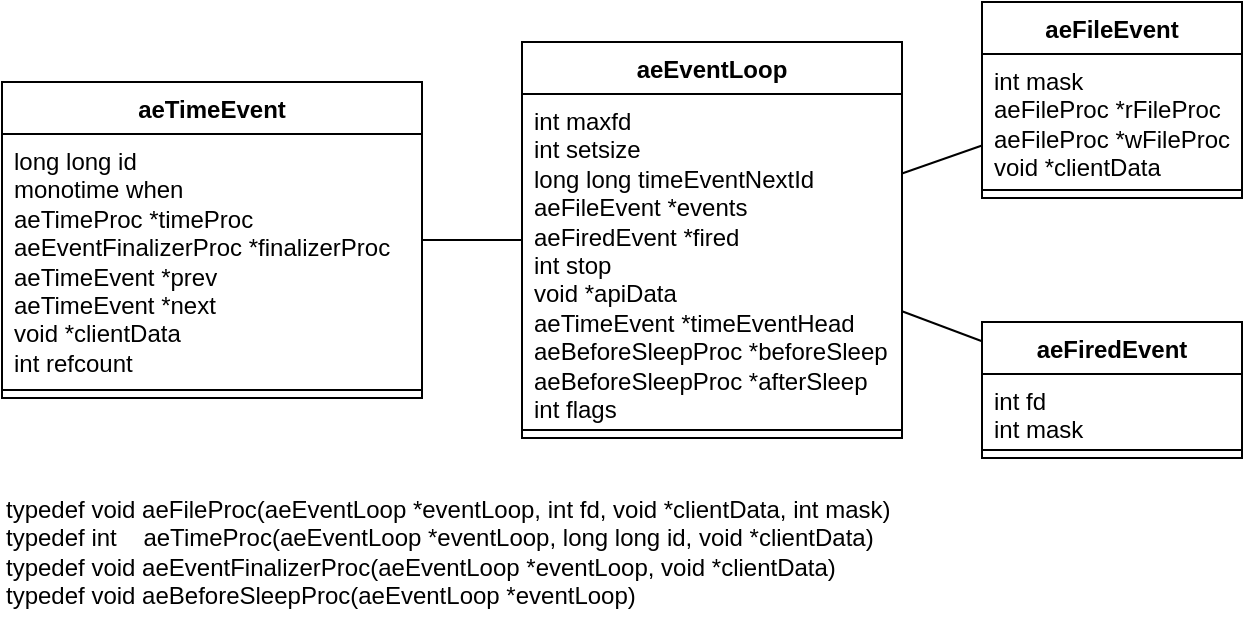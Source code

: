 <mxfile version="24.7.6">
  <diagram name="第 1 页" id="fbZ4eJKub5ci0H8JDxti">
    <mxGraphModel dx="1207" dy="691" grid="1" gridSize="10" guides="1" tooltips="1" connect="1" arrows="1" fold="1" page="1" pageScale="1" pageWidth="827" pageHeight="1169" math="0" shadow="0">
      <root>
        <mxCell id="0" />
        <mxCell id="1" parent="0" />
        <mxCell id="O63pCWCleblXzCytZlu1-1" value="aeEventLoop" style="swimlane;fontStyle=1;align=center;verticalAlign=top;childLayout=stackLayout;horizontal=1;startSize=26;horizontalStack=0;resizeParent=1;resizeParentMax=0;resizeLast=0;collapsible=1;marginBottom=0;whiteSpace=wrap;html=1;" parent="1" vertex="1">
          <mxGeometry x="310" y="110" width="190" height="198" as="geometry" />
        </mxCell>
        <mxCell id="O63pCWCleblXzCytZlu1-2" value="int maxfd&lt;div&gt;int setsize&lt;/div&gt;&lt;div&gt;long long timeEventNextId&lt;/div&gt;&lt;div&gt;aeFileEvent *events&lt;/div&gt;&lt;div&gt;aeFiredEvent *fired&lt;/div&gt;&lt;div&gt;int stop&lt;/div&gt;&lt;div&gt;void *apiData&lt;/div&gt;&lt;div&gt;aeTimeEvent *timeEventHead&lt;/div&gt;&lt;div&gt;aeBeforeSleepProc *beforeSleep&lt;/div&gt;&lt;div&gt;aeBeforeSleepProc *afterSleep&lt;/div&gt;&lt;div&gt;int flags&lt;/div&gt;" style="text;strokeColor=none;fillColor=none;align=left;verticalAlign=top;spacingLeft=4;spacingRight=4;overflow=hidden;rotatable=0;points=[[0,0.5],[1,0.5]];portConstraint=eastwest;whiteSpace=wrap;html=1;" parent="O63pCWCleblXzCytZlu1-1" vertex="1">
          <mxGeometry y="26" width="190" height="164" as="geometry" />
        </mxCell>
        <mxCell id="O63pCWCleblXzCytZlu1-3" value="" style="line;strokeWidth=1;fillColor=none;align=left;verticalAlign=middle;spacingTop=-1;spacingLeft=3;spacingRight=3;rotatable=0;labelPosition=right;points=[];portConstraint=eastwest;strokeColor=inherit;" parent="O63pCWCleblXzCytZlu1-1" vertex="1">
          <mxGeometry y="190" width="190" height="8" as="geometry" />
        </mxCell>
        <mxCell id="O63pCWCleblXzCytZlu1-5" value="aeFileEvent" style="swimlane;fontStyle=1;align=center;verticalAlign=top;childLayout=stackLayout;horizontal=1;startSize=26;horizontalStack=0;resizeParent=1;resizeParentMax=0;resizeLast=0;collapsible=1;marginBottom=0;whiteSpace=wrap;html=1;" parent="1" vertex="1">
          <mxGeometry x="540" y="90" width="130" height="98" as="geometry" />
        </mxCell>
        <mxCell id="O63pCWCleblXzCytZlu1-6" value="int mask&lt;div&gt;aeFileProc *rFileProc&lt;/div&gt;&lt;div&gt;aeFileProc *wFileProc&lt;/div&gt;&lt;div&gt;void *clientData&lt;/div&gt;" style="text;strokeColor=none;fillColor=none;align=left;verticalAlign=top;spacingLeft=4;spacingRight=4;overflow=hidden;rotatable=0;points=[[0,0.5],[1,0.5]];portConstraint=eastwest;whiteSpace=wrap;html=1;" parent="O63pCWCleblXzCytZlu1-5" vertex="1">
          <mxGeometry y="26" width="130" height="64" as="geometry" />
        </mxCell>
        <mxCell id="O63pCWCleblXzCytZlu1-7" value="" style="line;strokeWidth=1;fillColor=none;align=left;verticalAlign=middle;spacingTop=-1;spacingLeft=3;spacingRight=3;rotatable=0;labelPosition=right;points=[];portConstraint=eastwest;strokeColor=inherit;" parent="O63pCWCleblXzCytZlu1-5" vertex="1">
          <mxGeometry y="90" width="130" height="8" as="geometry" />
        </mxCell>
        <mxCell id="O63pCWCleblXzCytZlu1-9" value="aeFiredEvent" style="swimlane;fontStyle=1;align=center;verticalAlign=top;childLayout=stackLayout;horizontal=1;startSize=26;horizontalStack=0;resizeParent=1;resizeParentMax=0;resizeLast=0;collapsible=1;marginBottom=0;whiteSpace=wrap;html=1;" parent="1" vertex="1">
          <mxGeometry x="540" y="250" width="130" height="68" as="geometry" />
        </mxCell>
        <mxCell id="O63pCWCleblXzCytZlu1-10" value="int fd&lt;div&gt;int mask&lt;/div&gt;" style="text;strokeColor=none;fillColor=none;align=left;verticalAlign=top;spacingLeft=4;spacingRight=4;overflow=hidden;rotatable=0;points=[[0,0.5],[1,0.5]];portConstraint=eastwest;whiteSpace=wrap;html=1;" parent="O63pCWCleblXzCytZlu1-9" vertex="1">
          <mxGeometry y="26" width="130" height="34" as="geometry" />
        </mxCell>
        <mxCell id="O63pCWCleblXzCytZlu1-11" value="" style="line;strokeWidth=1;fillColor=none;align=left;verticalAlign=middle;spacingTop=-1;spacingLeft=3;spacingRight=3;rotatable=0;labelPosition=right;points=[];portConstraint=eastwest;strokeColor=inherit;" parent="O63pCWCleblXzCytZlu1-9" vertex="1">
          <mxGeometry y="60" width="130" height="8" as="geometry" />
        </mxCell>
        <mxCell id="O63pCWCleblXzCytZlu1-17" value="aeTimeEvent" style="swimlane;fontStyle=1;align=center;verticalAlign=top;childLayout=stackLayout;horizontal=1;startSize=26;horizontalStack=0;resizeParent=1;resizeParentMax=0;resizeLast=0;collapsible=1;marginBottom=0;whiteSpace=wrap;html=1;" parent="1" vertex="1">
          <mxGeometry x="50" y="130" width="210" height="158" as="geometry" />
        </mxCell>
        <mxCell id="O63pCWCleblXzCytZlu1-18" value="long long id&lt;div&gt;monotime when&lt;/div&gt;&lt;div&gt;aeTimeProc *timeProc&lt;/div&gt;&lt;div&gt;aeEventFinalizerProc *finalizerProc&lt;/div&gt;&lt;div&gt;aeTimeEvent *prev&lt;/div&gt;&lt;div&gt;aeTimeEvent *next&lt;br&gt;&lt;/div&gt;&lt;div&gt;void *clientData&lt;/div&gt;&lt;div&gt;int refcount&lt;/div&gt;" style="text;strokeColor=none;fillColor=none;align=left;verticalAlign=top;spacingLeft=4;spacingRight=4;overflow=hidden;rotatable=0;points=[[0,0.5],[1,0.5]];portConstraint=eastwest;whiteSpace=wrap;html=1;" parent="O63pCWCleblXzCytZlu1-17" vertex="1">
          <mxGeometry y="26" width="210" height="124" as="geometry" />
        </mxCell>
        <mxCell id="O63pCWCleblXzCytZlu1-19" value="" style="line;strokeWidth=1;fillColor=none;align=left;verticalAlign=middle;spacingTop=-1;spacingLeft=3;spacingRight=3;rotatable=0;labelPosition=right;points=[];portConstraint=eastwest;strokeColor=inherit;" parent="O63pCWCleblXzCytZlu1-17" vertex="1">
          <mxGeometry y="150" width="210" height="8" as="geometry" />
        </mxCell>
        <mxCell id="O63pCWCleblXzCytZlu1-23" value="typedef void aeFileProc(aeEventLoop *eventLoop, int fd, void *clientData, int mask)&#xa;typedef int    aeTimeProc(aeEventLoop *eventLoop, long long id, void *clientData)&#xa;typedef void aeEventFinalizerProc(aeEventLoop *eventLoop, void *clientData)&#xa;typedef void aeBeforeSleepProc(aeEventLoop *eventLoop)" style="text;whiteSpace=wrap;" parent="1" vertex="1">
          <mxGeometry x="50" y="330" width="460" height="80" as="geometry" />
        </mxCell>
        <mxCell id="O63pCWCleblXzCytZlu1-24" value="" style="endArrow=none;html=1;rounded=0;" parent="1" source="O63pCWCleblXzCytZlu1-1" target="O63pCWCleblXzCytZlu1-5" edge="1">
          <mxGeometry width="50" height="50" relative="1" as="geometry">
            <mxPoint x="700" y="380" as="sourcePoint" />
            <mxPoint x="750" y="330" as="targetPoint" />
          </mxGeometry>
        </mxCell>
        <mxCell id="O63pCWCleblXzCytZlu1-25" value="" style="endArrow=none;html=1;rounded=0;" parent="1" source="O63pCWCleblXzCytZlu1-1" target="O63pCWCleblXzCytZlu1-9" edge="1">
          <mxGeometry width="50" height="50" relative="1" as="geometry">
            <mxPoint x="510" y="228" as="sourcePoint" />
            <mxPoint x="550" y="178" as="targetPoint" />
          </mxGeometry>
        </mxCell>
        <mxCell id="O63pCWCleblXzCytZlu1-26" value="" style="endArrow=none;html=1;rounded=0;" parent="1" source="O63pCWCleblXzCytZlu1-1" target="O63pCWCleblXzCytZlu1-17" edge="1">
          <mxGeometry width="50" height="50" relative="1" as="geometry">
            <mxPoint x="700" y="380" as="sourcePoint" />
            <mxPoint x="750" y="330" as="targetPoint" />
          </mxGeometry>
        </mxCell>
      </root>
    </mxGraphModel>
  </diagram>
</mxfile>
